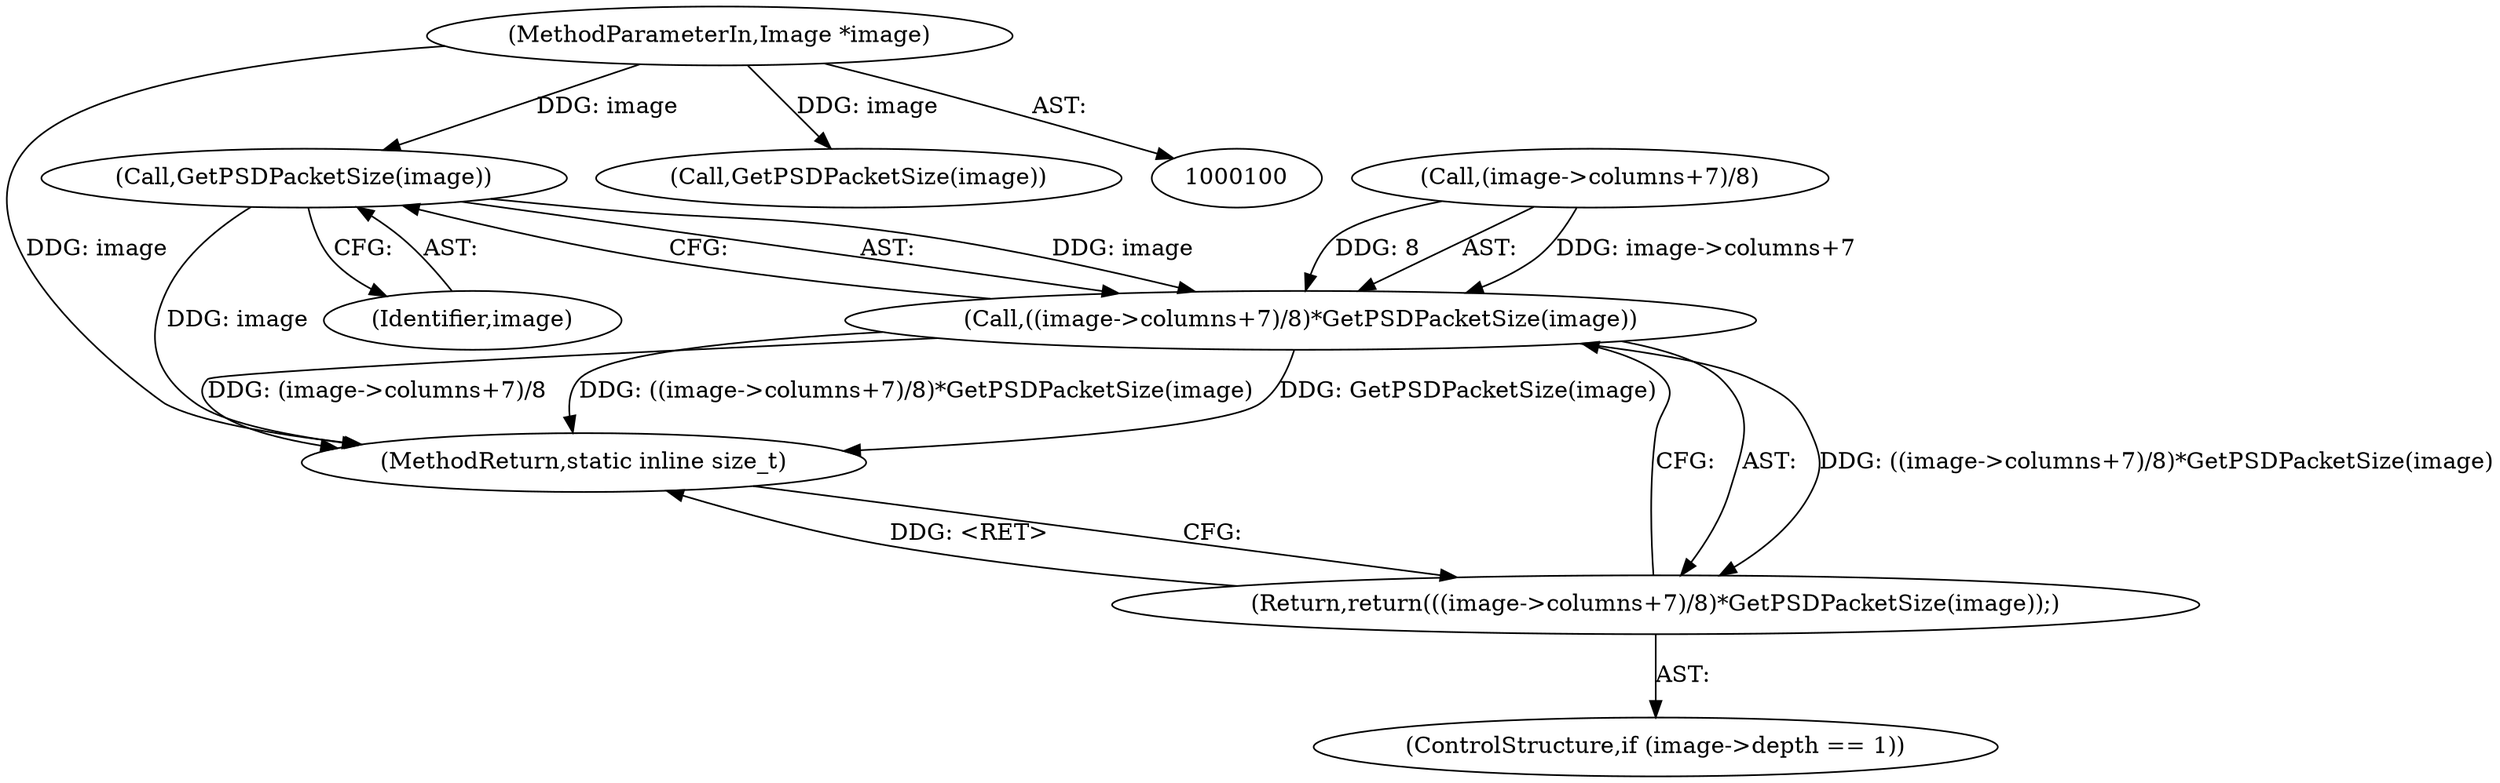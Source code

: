 digraph "0_ImageMagick_5f16640725b1225e6337c62526e6577f0f88edb8@pointer" {
"1000118" [label="(Call,GetPSDPacketSize(image))"];
"1000101" [label="(MethodParameterIn,Image *image)"];
"1000110" [label="(Call,((image->columns+7)/8)*GetPSDPacketSize(image))"];
"1000109" [label="(Return,return(((image->columns+7)/8)*GetPSDPacketSize(image));)"];
"1000101" [label="(MethodParameterIn,Image *image)"];
"1000119" [label="(Identifier,image)"];
"1000128" [label="(MethodReturn,static inline size_t)"];
"1000110" [label="(Call,((image->columns+7)/8)*GetPSDPacketSize(image))"];
"1000126" [label="(Call,GetPSDPacketSize(image))"];
"1000111" [label="(Call,(image->columns+7)/8)"];
"1000103" [label="(ControlStructure,if (image->depth == 1))"];
"1000109" [label="(Return,return(((image->columns+7)/8)*GetPSDPacketSize(image));)"];
"1000118" [label="(Call,GetPSDPacketSize(image))"];
"1000118" -> "1000110"  [label="AST: "];
"1000118" -> "1000119"  [label="CFG: "];
"1000119" -> "1000118"  [label="AST: "];
"1000110" -> "1000118"  [label="CFG: "];
"1000118" -> "1000128"  [label="DDG: image"];
"1000118" -> "1000110"  [label="DDG: image"];
"1000101" -> "1000118"  [label="DDG: image"];
"1000101" -> "1000100"  [label="AST: "];
"1000101" -> "1000128"  [label="DDG: image"];
"1000101" -> "1000126"  [label="DDG: image"];
"1000110" -> "1000109"  [label="AST: "];
"1000111" -> "1000110"  [label="AST: "];
"1000109" -> "1000110"  [label="CFG: "];
"1000110" -> "1000128"  [label="DDG: GetPSDPacketSize(image)"];
"1000110" -> "1000128"  [label="DDG: (image->columns+7)/8"];
"1000110" -> "1000128"  [label="DDG: ((image->columns+7)/8)*GetPSDPacketSize(image)"];
"1000110" -> "1000109"  [label="DDG: ((image->columns+7)/8)*GetPSDPacketSize(image)"];
"1000111" -> "1000110"  [label="DDG: image->columns+7"];
"1000111" -> "1000110"  [label="DDG: 8"];
"1000109" -> "1000103"  [label="AST: "];
"1000128" -> "1000109"  [label="CFG: "];
"1000109" -> "1000128"  [label="DDG: <RET>"];
}
